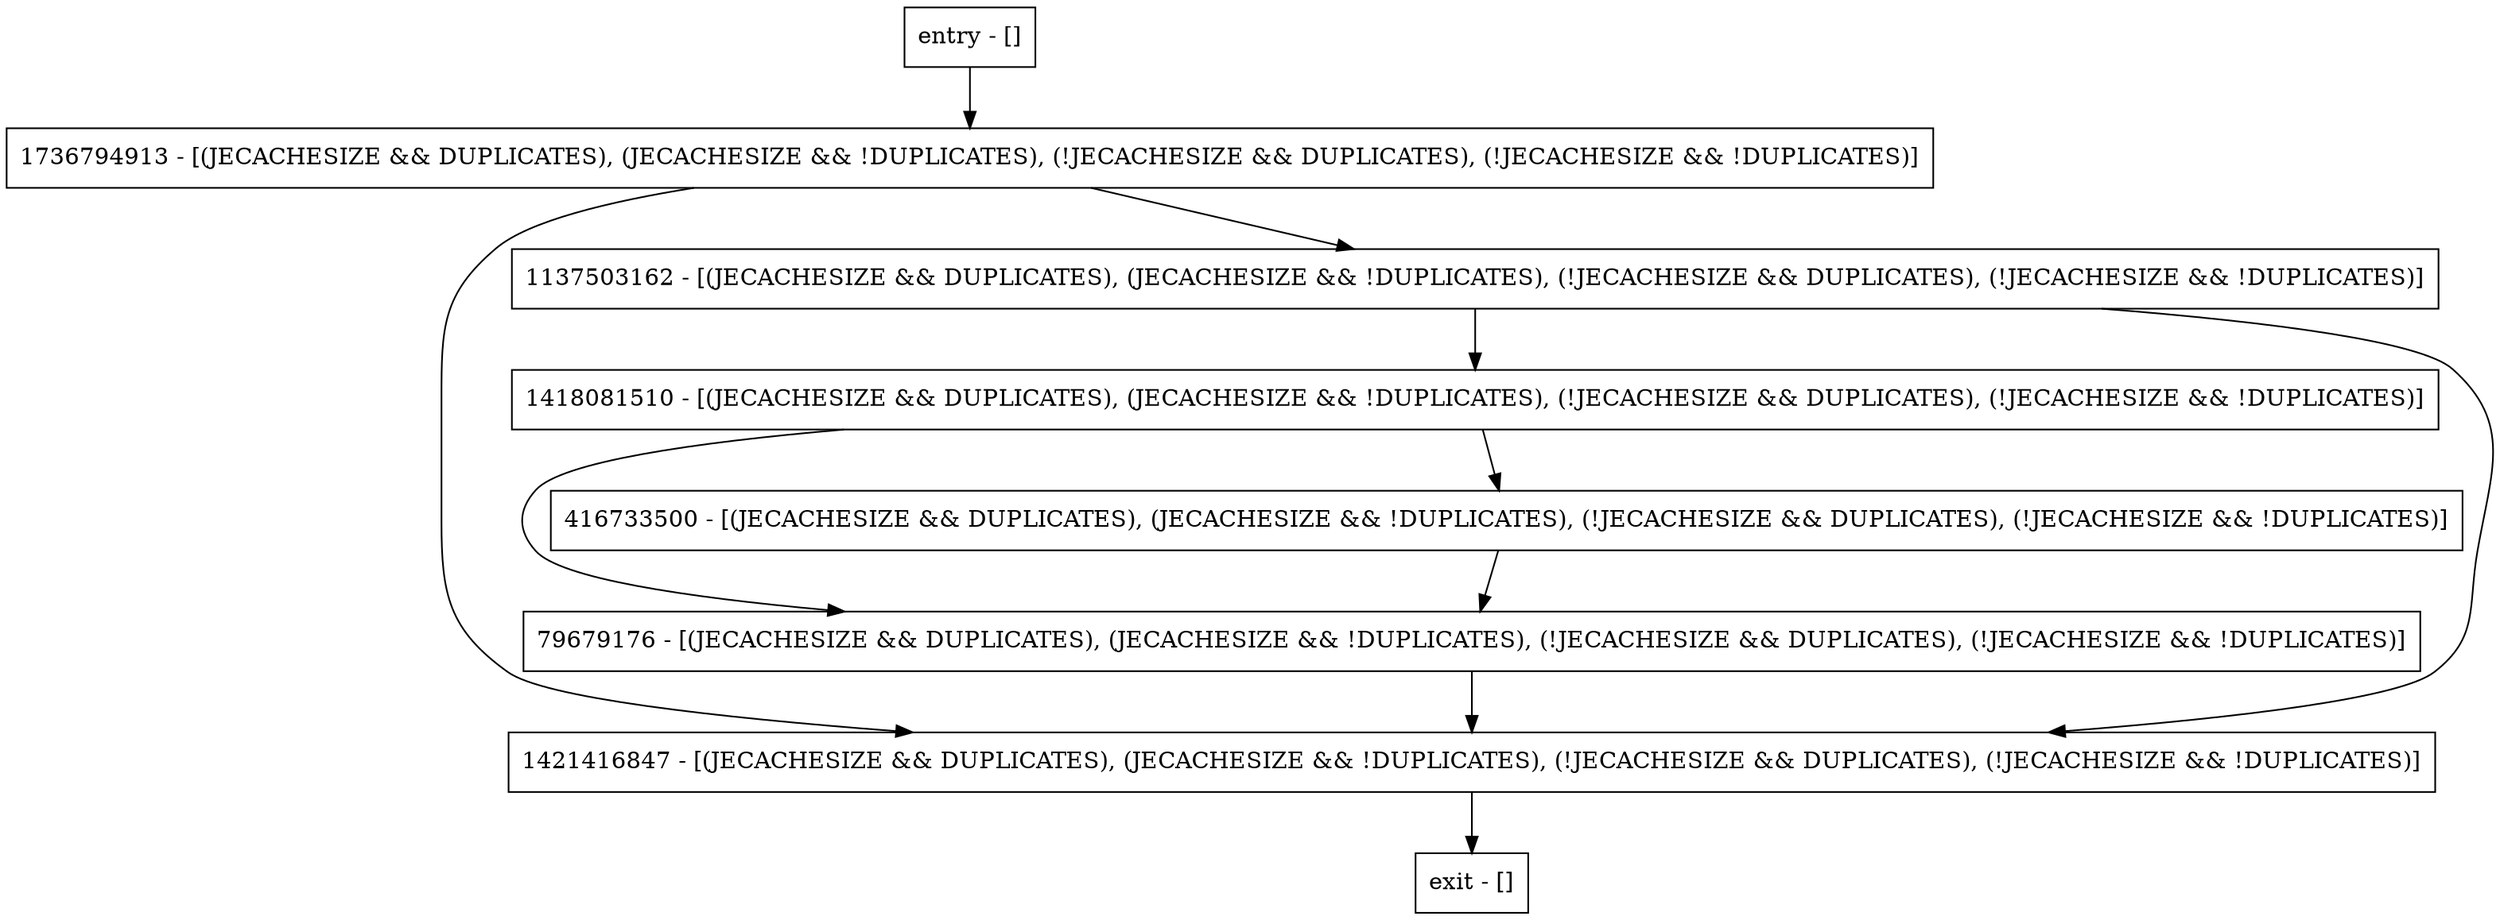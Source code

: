 digraph setAbortInfo {
node [shape=record];
entry [label="entry - []"];
exit [label="exit - []"];
79679176 [label="79679176 - [(JECACHESIZE && DUPLICATES), (JECACHESIZE && !DUPLICATES), (!JECACHESIZE && DUPLICATES), (!JECACHESIZE && !DUPLICATES)]"];
1418081510 [label="1418081510 - [(JECACHESIZE && DUPLICATES), (JECACHESIZE && !DUPLICATES), (!JECACHESIZE && DUPLICATES), (!JECACHESIZE && !DUPLICATES)]"];
416733500 [label="416733500 - [(JECACHESIZE && DUPLICATES), (JECACHESIZE && !DUPLICATES), (!JECACHESIZE && DUPLICATES), (!JECACHESIZE && !DUPLICATES)]"];
1736794913 [label="1736794913 - [(JECACHESIZE && DUPLICATES), (JECACHESIZE && !DUPLICATES), (!JECACHESIZE && DUPLICATES), (!JECACHESIZE && !DUPLICATES)]"];
1421416847 [label="1421416847 - [(JECACHESIZE && DUPLICATES), (JECACHESIZE && !DUPLICATES), (!JECACHESIZE && DUPLICATES), (!JECACHESIZE && !DUPLICATES)]"];
1137503162 [label="1137503162 - [(JECACHESIZE && DUPLICATES), (JECACHESIZE && !DUPLICATES), (!JECACHESIZE && DUPLICATES), (!JECACHESIZE && !DUPLICATES)]"];
entry;
exit;
entry -> 1736794913;
79679176 -> 1421416847;
1418081510 -> 79679176;
1418081510 -> 416733500;
416733500 -> 79679176;
1736794913 -> 1421416847;
1736794913 -> 1137503162;
1421416847 -> exit;
1137503162 -> 1418081510;
1137503162 -> 1421416847;
}
